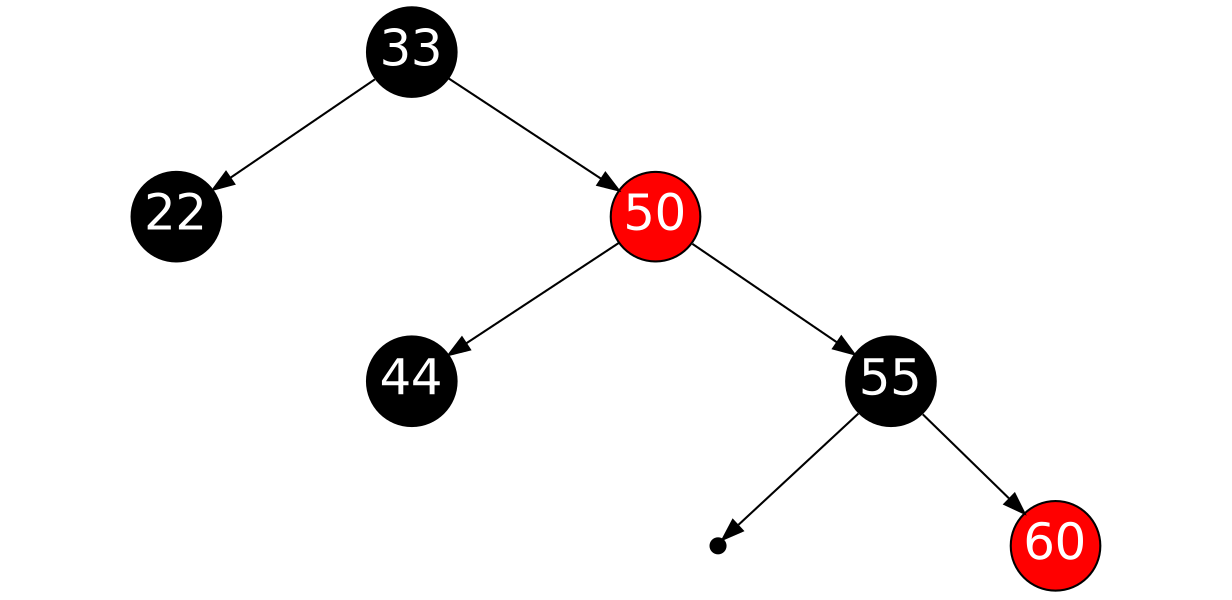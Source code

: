 // Red Black Tree Example

digraph G {
	graph [ratio=.48];
	node [style=filled, color=black, shape=circle, width=.6 
		fontname=Helvetica, fontweight=bold, fontcolor=white, 
		fontsize=24, fixedsize=true];

	ordering=out;

	50, 60 [fillcolor=red];
	n1 [shape=point, width=.1];

	33 -> 22, 50;
	50 -> 44, 55
	55 -> n1, 60;
}
